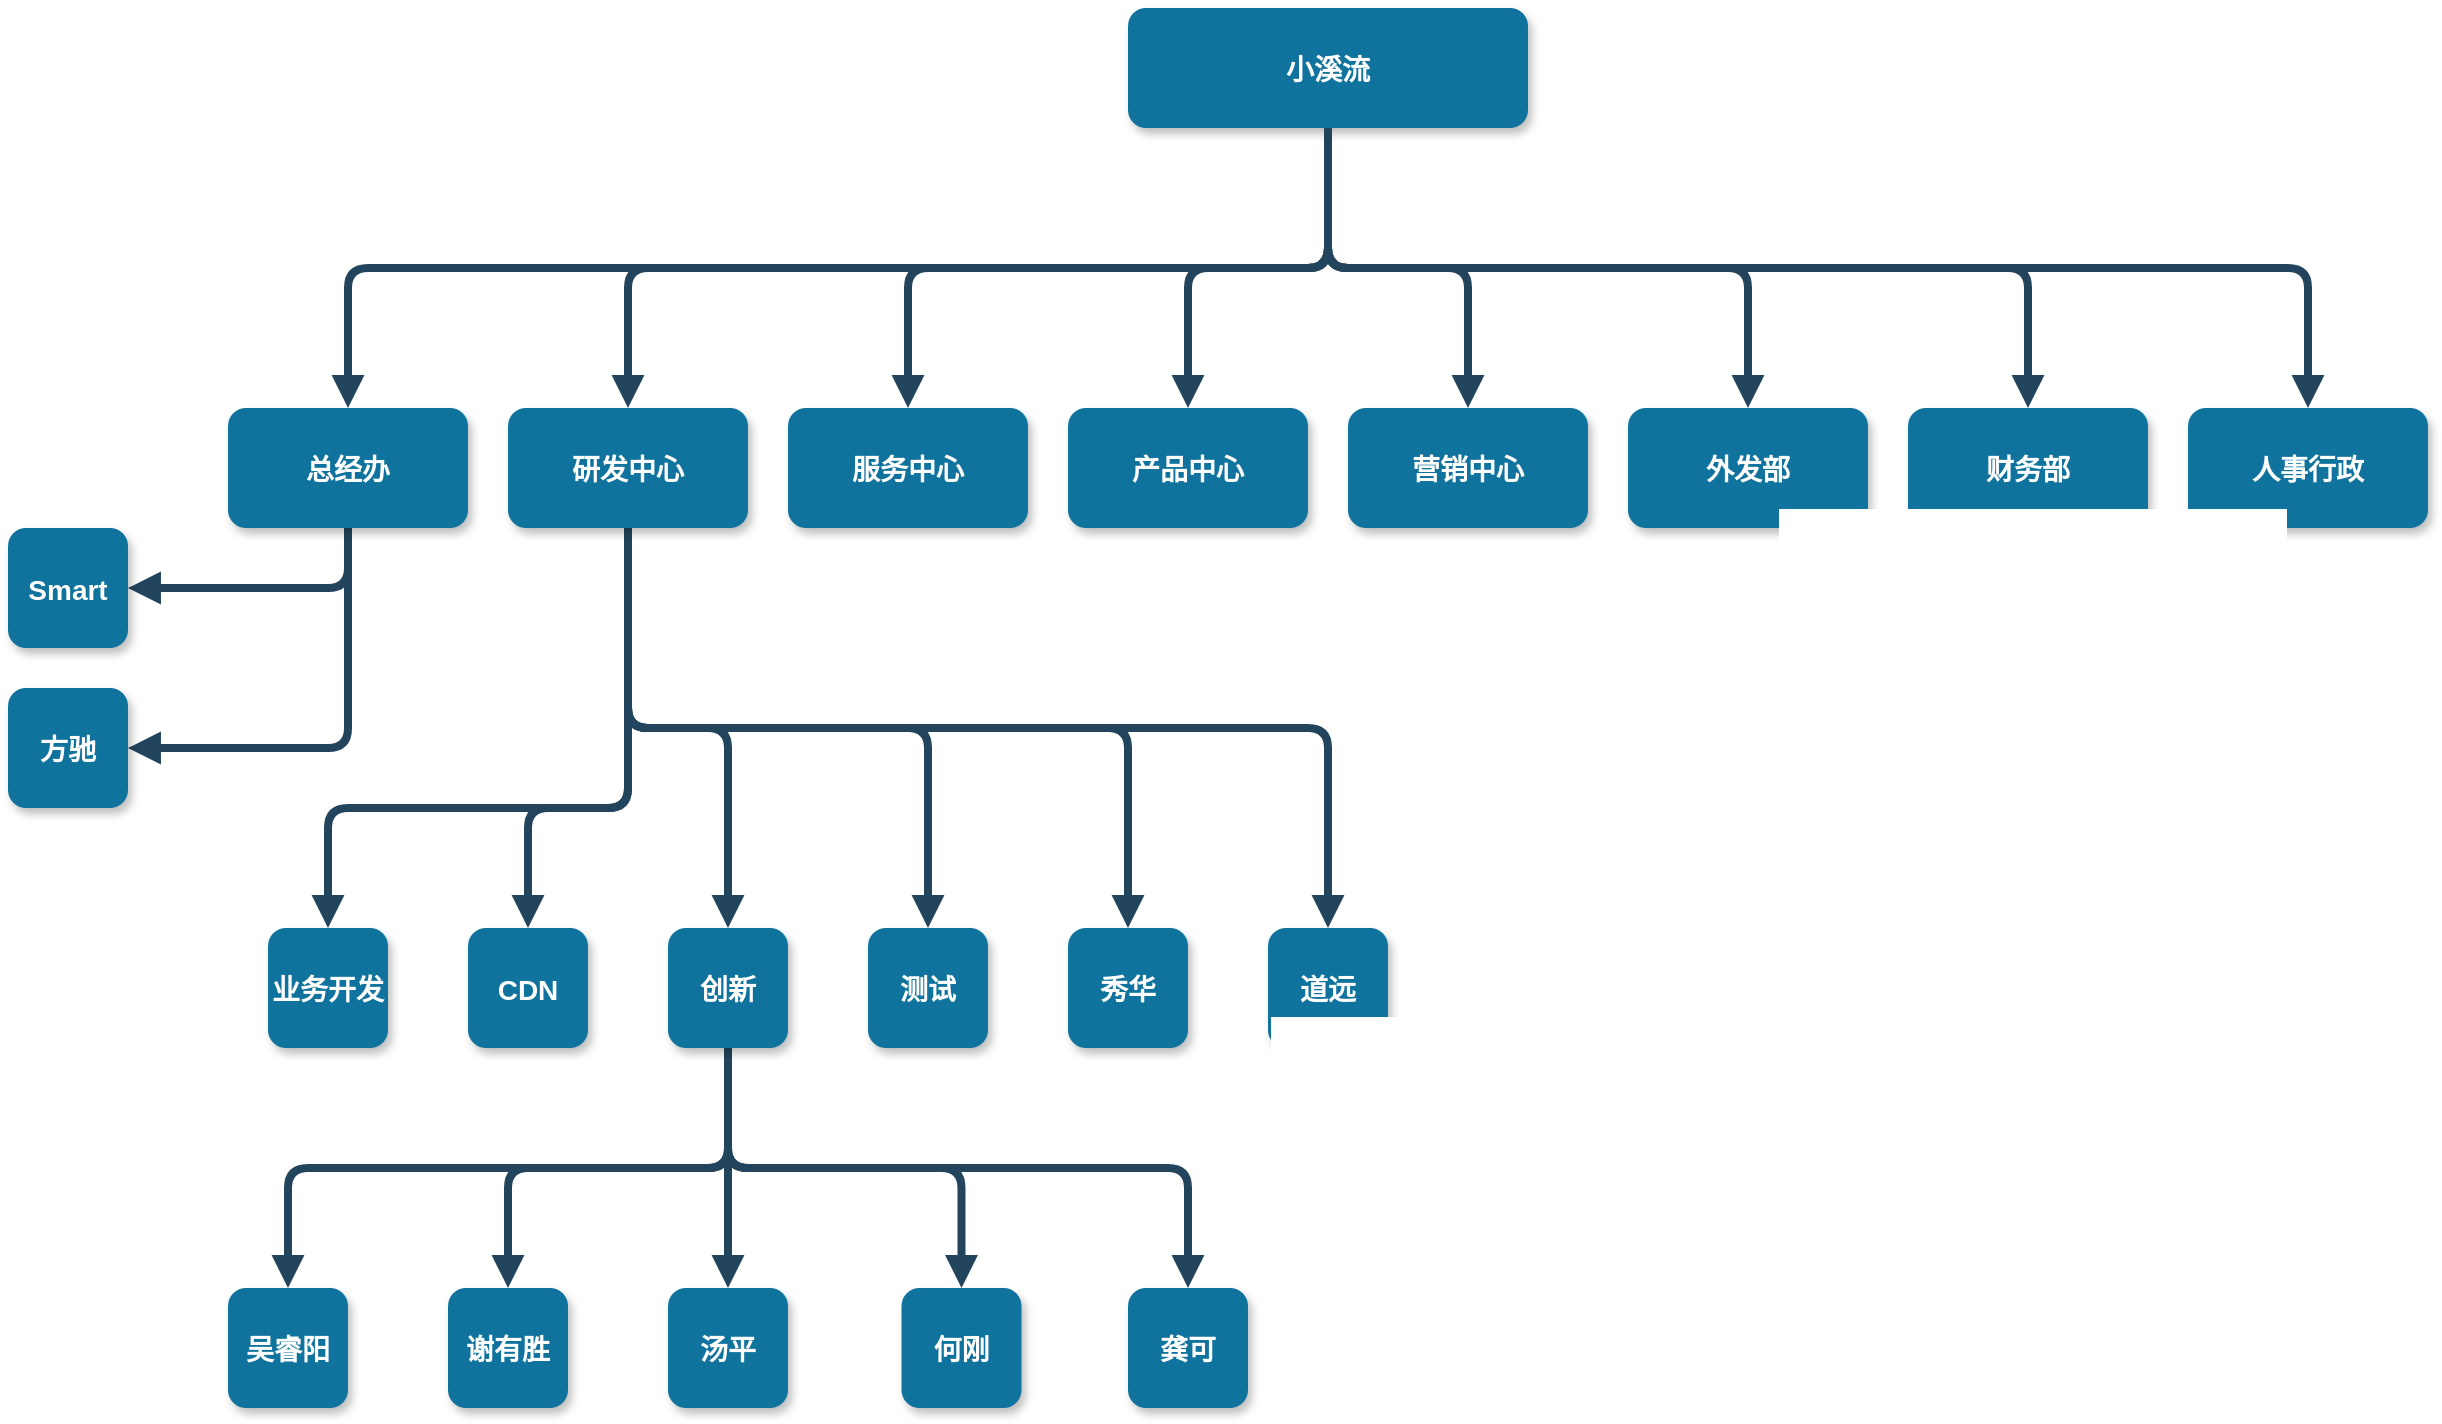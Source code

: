 <mxfile version="21.2.9" type="github">
  <diagram name="Page-1" id="97916047-d0de-89f5-080d-49f4d83e522f">
    <mxGraphModel dx="1379" dy="756" grid="1" gridSize="10" guides="1" tooltips="1" connect="1" arrows="1" fold="1" page="1" pageScale="1.5" pageWidth="1169" pageHeight="827" background="none" math="0" shadow="0">
      <root>
        <mxCell id="0" />
        <mxCell id="1" parent="0" />
        <mxCell id="2" value="小溪流" style="rounded=1;fillColor=#10739E;strokeColor=none;shadow=1;gradientColor=none;fontStyle=1;fontColor=#FFFFFF;fontSize=14;" parent="1" vertex="1">
          <mxGeometry x="960" y="170" width="200" height="60" as="geometry" />
        </mxCell>
        <mxCell id="29" value="" style="edgeStyle=elbowEdgeStyle;elbow=vertical;strokeWidth=4;endArrow=block;endFill=1;fontStyle=1;strokeColor=#23445D;entryX=0.5;entryY=0;entryDx=0;entryDy=0;" parent="1" source="2" target="vN53YwSDx1gjcHLbSxnD-55" edge="1">
          <mxGeometry x="22" y="165.5" width="100" height="100" as="geometry">
            <mxPoint x="22" y="265.5" as="sourcePoint" />
            <mxPoint x="772" y="345.5" as="targetPoint" />
          </mxGeometry>
        </mxCell>
        <mxCell id="vN53YwSDx1gjcHLbSxnD-79" style="shape=connector;rounded=1;orthogonalLoop=1;jettySize=auto;html=1;exitX=0.5;exitY=1;exitDx=0;exitDy=0;entryX=1;entryY=0.5;entryDx=0;entryDy=0;labelBackgroundColor=default;strokeColor=#23445D;strokeWidth=4;fontFamily=Helvetica;fontSize=11;fontColor=default;endArrow=block;endFill=1;edgeStyle=elbowEdgeStyle;elbow=vertical;" edge="1" parent="1" source="vN53YwSDx1gjcHLbSxnD-55" target="vN53YwSDx1gjcHLbSxnD-71">
          <mxGeometry relative="1" as="geometry">
            <Array as="points">
              <mxPoint x="520" y="460" />
            </Array>
          </mxGeometry>
        </mxCell>
        <mxCell id="vN53YwSDx1gjcHLbSxnD-80" style="edgeStyle=elbowEdgeStyle;shape=connector;rounded=1;orthogonalLoop=1;jettySize=auto;elbow=vertical;html=1;exitX=0.5;exitY=1;exitDx=0;exitDy=0;entryX=1;entryY=0.5;entryDx=0;entryDy=0;labelBackgroundColor=default;strokeColor=#23445D;strokeWidth=4;fontFamily=Helvetica;fontSize=11;fontColor=default;endArrow=block;endFill=1;" edge="1" parent="1" source="vN53YwSDx1gjcHLbSxnD-55" target="vN53YwSDx1gjcHLbSxnD-72">
          <mxGeometry relative="1" as="geometry">
            <Array as="points">
              <mxPoint x="520" y="540" />
            </Array>
          </mxGeometry>
        </mxCell>
        <mxCell id="vN53YwSDx1gjcHLbSxnD-55" value="总经办" style="rounded=1;fillColor=#10739E;strokeColor=none;shadow=1;gradientColor=none;fontStyle=1;fontColor=#FFFFFF;fontSize=14;" vertex="1" parent="1">
          <mxGeometry x="510" y="370" width="120" height="60" as="geometry" />
        </mxCell>
        <mxCell id="vN53YwSDx1gjcHLbSxnD-87" style="edgeStyle=elbowEdgeStyle;shape=connector;rounded=1;orthogonalLoop=1;jettySize=auto;elbow=vertical;html=1;exitX=0.5;exitY=1;exitDx=0;exitDy=0;labelBackgroundColor=default;strokeColor=#23445D;strokeWidth=4;fontFamily=Helvetica;fontSize=11;fontColor=default;endArrow=block;endFill=1;" edge="1" parent="1" source="vN53YwSDx1gjcHLbSxnD-56" target="vN53YwSDx1gjcHLbSxnD-78">
          <mxGeometry relative="1" as="geometry">
            <Array as="points">
              <mxPoint x="640" y="570" />
            </Array>
          </mxGeometry>
        </mxCell>
        <mxCell id="vN53YwSDx1gjcHLbSxnD-88" style="edgeStyle=elbowEdgeStyle;shape=connector;rounded=1;orthogonalLoop=1;jettySize=auto;elbow=vertical;html=1;exitX=0.5;exitY=1;exitDx=0;exitDy=0;labelBackgroundColor=default;strokeColor=#23445D;strokeWidth=4;fontFamily=Helvetica;fontSize=11;fontColor=default;endArrow=block;endFill=1;entryX=0.5;entryY=0;entryDx=0;entryDy=0;" edge="1" parent="1" source="vN53YwSDx1gjcHLbSxnD-56" target="vN53YwSDx1gjcHLbSxnD-81">
          <mxGeometry relative="1" as="geometry">
            <Array as="points">
              <mxPoint x="690" y="570" />
            </Array>
          </mxGeometry>
        </mxCell>
        <mxCell id="vN53YwSDx1gjcHLbSxnD-89" style="edgeStyle=elbowEdgeStyle;shape=connector;rounded=1;orthogonalLoop=1;jettySize=auto;elbow=vertical;html=1;exitX=0.5;exitY=1;exitDx=0;exitDy=0;entryX=0.5;entryY=0;entryDx=0;entryDy=0;labelBackgroundColor=default;strokeColor=#23445D;strokeWidth=4;fontFamily=Helvetica;fontSize=11;fontColor=default;endArrow=block;endFill=1;" edge="1" parent="1" source="vN53YwSDx1gjcHLbSxnD-56" target="vN53YwSDx1gjcHLbSxnD-82">
          <mxGeometry relative="1" as="geometry" />
        </mxCell>
        <mxCell id="vN53YwSDx1gjcHLbSxnD-90" style="edgeStyle=elbowEdgeStyle;shape=connector;rounded=1;orthogonalLoop=1;jettySize=auto;elbow=vertical;html=1;exitX=0.5;exitY=1;exitDx=0;exitDy=0;labelBackgroundColor=default;strokeColor=#23445D;strokeWidth=4;fontFamily=Helvetica;fontSize=11;fontColor=default;endArrow=block;endFill=1;" edge="1" parent="1" source="vN53YwSDx1gjcHLbSxnD-56" target="vN53YwSDx1gjcHLbSxnD-83">
          <mxGeometry relative="1" as="geometry" />
        </mxCell>
        <mxCell id="vN53YwSDx1gjcHLbSxnD-93" style="edgeStyle=elbowEdgeStyle;shape=connector;rounded=1;orthogonalLoop=1;jettySize=auto;elbow=vertical;html=1;exitX=0.5;exitY=1;exitDx=0;exitDy=0;entryX=0.5;entryY=0;entryDx=0;entryDy=0;labelBackgroundColor=default;strokeColor=#23445D;strokeWidth=4;fontFamily=Helvetica;fontSize=11;fontColor=default;endArrow=block;endFill=1;" edge="1" parent="1" source="vN53YwSDx1gjcHLbSxnD-56" target="vN53YwSDx1gjcHLbSxnD-91">
          <mxGeometry relative="1" as="geometry" />
        </mxCell>
        <mxCell id="vN53YwSDx1gjcHLbSxnD-94" style="edgeStyle=elbowEdgeStyle;shape=connector;rounded=1;orthogonalLoop=1;jettySize=auto;elbow=vertical;html=1;exitX=0.5;exitY=1;exitDx=0;exitDy=0;labelBackgroundColor=default;strokeColor=#23445D;strokeWidth=4;fontFamily=Helvetica;fontSize=11;fontColor=default;endArrow=block;endFill=1;" edge="1" parent="1" source="vN53YwSDx1gjcHLbSxnD-56" target="vN53YwSDx1gjcHLbSxnD-92">
          <mxGeometry relative="1" as="geometry" />
        </mxCell>
        <mxCell id="vN53YwSDx1gjcHLbSxnD-56" value="研发中心" style="rounded=1;fillColor=#10739E;strokeColor=none;shadow=1;gradientColor=none;fontStyle=1;fontColor=#FFFFFF;fontSize=14;" vertex="1" parent="1">
          <mxGeometry x="650" y="370" width="120" height="60" as="geometry" />
        </mxCell>
        <mxCell id="vN53YwSDx1gjcHLbSxnD-57" value="营销中心" style="rounded=1;fillColor=#10739E;strokeColor=none;shadow=1;gradientColor=none;fontStyle=1;fontColor=#FFFFFF;fontSize=14;" vertex="1" parent="1">
          <mxGeometry x="1070" y="370" width="120" height="60" as="geometry" />
        </mxCell>
        <mxCell id="vN53YwSDx1gjcHLbSxnD-58" value="服务中心" style="rounded=1;fillColor=#10739E;strokeColor=none;shadow=1;gradientColor=none;fontStyle=1;fontColor=#FFFFFF;fontSize=14;" vertex="1" parent="1">
          <mxGeometry x="790" y="370" width="120" height="60" as="geometry" />
        </mxCell>
        <mxCell id="vN53YwSDx1gjcHLbSxnD-59" value="产品中心" style="rounded=1;fillColor=#10739E;strokeColor=none;shadow=1;gradientColor=none;fontStyle=1;fontColor=#FFFFFF;fontSize=14;" vertex="1" parent="1">
          <mxGeometry x="930" y="370" width="120" height="60" as="geometry" />
        </mxCell>
        <mxCell id="vN53YwSDx1gjcHLbSxnD-60" value="外发部" style="rounded=1;fillColor=#10739E;strokeColor=none;shadow=1;gradientColor=none;fontStyle=1;fontColor=#FFFFFF;fontSize=14;" vertex="1" parent="1">
          <mxGeometry x="1210" y="370" width="120" height="60" as="geometry" />
        </mxCell>
        <mxCell id="vN53YwSDx1gjcHLbSxnD-61" value="财务部" style="rounded=1;fillColor=#10739E;strokeColor=none;shadow=1;gradientColor=none;fontStyle=1;fontColor=#FFFFFF;fontSize=14;" vertex="1" parent="1">
          <mxGeometry x="1350" y="370" width="120" height="60" as="geometry" />
        </mxCell>
        <mxCell id="vN53YwSDx1gjcHLbSxnD-62" value="人事行政" style="rounded=1;fillColor=#10739E;strokeColor=none;shadow=1;gradientColor=none;fontStyle=1;fontColor=#FFFFFF;fontSize=14;" vertex="1" parent="1">
          <mxGeometry x="1490" y="370" width="120" height="60" as="geometry" />
        </mxCell>
        <mxCell id="vN53YwSDx1gjcHLbSxnD-64" value="" style="edgeStyle=elbowEdgeStyle;elbow=vertical;strokeWidth=4;endArrow=block;endFill=1;fontStyle=1;strokeColor=#23445D;entryX=0.5;entryY=0;entryDx=0;entryDy=0;exitX=0.5;exitY=1;exitDx=0;exitDy=0;" edge="1" parent="1" source="2" target="vN53YwSDx1gjcHLbSxnD-56">
          <mxGeometry x="32" y="175.5" width="100" height="100" as="geometry">
            <mxPoint x="1140" y="240" as="sourcePoint" />
            <mxPoint x="580" y="380" as="targetPoint" />
          </mxGeometry>
        </mxCell>
        <mxCell id="vN53YwSDx1gjcHLbSxnD-65" value="" style="edgeStyle=elbowEdgeStyle;elbow=vertical;strokeWidth=4;endArrow=block;endFill=1;fontStyle=1;strokeColor=#23445D;entryX=0.5;entryY=0;entryDx=0;entryDy=0;exitX=0.5;exitY=1;exitDx=0;exitDy=0;" edge="1" parent="1" source="2" target="vN53YwSDx1gjcHLbSxnD-58">
          <mxGeometry x="42" y="185.5" width="100" height="100" as="geometry">
            <mxPoint x="1150" y="250" as="sourcePoint" />
            <mxPoint x="590" y="390" as="targetPoint" />
          </mxGeometry>
        </mxCell>
        <mxCell id="vN53YwSDx1gjcHLbSxnD-66" value="" style="edgeStyle=elbowEdgeStyle;elbow=vertical;strokeWidth=4;endArrow=block;endFill=1;fontStyle=1;strokeColor=#23445D;entryX=0.5;entryY=0;entryDx=0;entryDy=0;exitX=0.5;exitY=1;exitDx=0;exitDy=0;" edge="1" parent="1" source="2" target="vN53YwSDx1gjcHLbSxnD-59">
          <mxGeometry x="52" y="195.5" width="100" height="100" as="geometry">
            <mxPoint x="1160" y="260" as="sourcePoint" />
            <mxPoint x="600" y="400" as="targetPoint" />
          </mxGeometry>
        </mxCell>
        <mxCell id="vN53YwSDx1gjcHLbSxnD-67" value="" style="edgeStyle=elbowEdgeStyle;elbow=vertical;strokeWidth=4;endArrow=block;endFill=1;fontStyle=1;strokeColor=#23445D;entryX=0.5;entryY=0;entryDx=0;entryDy=0;exitX=0.5;exitY=1;exitDx=0;exitDy=0;" edge="1" parent="1" source="2" target="vN53YwSDx1gjcHLbSxnD-57">
          <mxGeometry x="62" y="205.5" width="100" height="100" as="geometry">
            <mxPoint x="1130" y="230" as="sourcePoint" />
            <mxPoint x="610" y="410" as="targetPoint" />
          </mxGeometry>
        </mxCell>
        <mxCell id="vN53YwSDx1gjcHLbSxnD-68" value="" style="edgeStyle=elbowEdgeStyle;elbow=vertical;strokeWidth=4;endArrow=block;endFill=1;fontStyle=1;strokeColor=#23445D;entryX=0.5;entryY=0;entryDx=0;entryDy=0;exitX=0.5;exitY=1;exitDx=0;exitDy=0;" edge="1" parent="1" source="2" target="vN53YwSDx1gjcHLbSxnD-60">
          <mxGeometry x="72" y="215.5" width="100" height="100" as="geometry">
            <mxPoint x="1130" y="230" as="sourcePoint" />
            <mxPoint x="620" y="420" as="targetPoint" />
          </mxGeometry>
        </mxCell>
        <mxCell id="vN53YwSDx1gjcHLbSxnD-69" value="" style="edgeStyle=elbowEdgeStyle;elbow=vertical;strokeWidth=4;endArrow=block;endFill=1;fontStyle=1;strokeColor=#23445D;entryX=0.5;entryY=0;entryDx=0;entryDy=0;exitX=0.5;exitY=1;exitDx=0;exitDy=0;" edge="1" parent="1" source="2" target="vN53YwSDx1gjcHLbSxnD-61">
          <mxGeometry x="82" y="225.5" width="100" height="100" as="geometry">
            <mxPoint x="1130" y="230" as="sourcePoint" />
            <mxPoint x="630" y="430" as="targetPoint" />
          </mxGeometry>
        </mxCell>
        <mxCell id="vN53YwSDx1gjcHLbSxnD-70" value="" style="edgeStyle=elbowEdgeStyle;elbow=vertical;strokeWidth=4;endArrow=block;endFill=1;fontStyle=1;strokeColor=#23445D;exitX=0.5;exitY=1;exitDx=0;exitDy=0;" edge="1" parent="1" source="2" target="vN53YwSDx1gjcHLbSxnD-62">
          <mxGeometry x="92" y="235.5" width="100" height="100" as="geometry">
            <mxPoint x="1130" y="230" as="sourcePoint" />
            <mxPoint x="640" y="440" as="targetPoint" />
          </mxGeometry>
        </mxCell>
        <mxCell id="vN53YwSDx1gjcHLbSxnD-71" value="Smart" style="rounded=1;fillColor=#10739E;strokeColor=none;shadow=1;gradientColor=none;fontStyle=1;fontColor=#FFFFFF;fontSize=14;" vertex="1" parent="1">
          <mxGeometry x="400" y="430" width="60" height="60" as="geometry" />
        </mxCell>
        <mxCell id="vN53YwSDx1gjcHLbSxnD-72" value="方驰" style="rounded=1;fillColor=#10739E;strokeColor=none;shadow=1;gradientColor=none;fontStyle=1;fontColor=#FFFFFF;fontSize=14;" vertex="1" parent="1">
          <mxGeometry x="400" y="510" width="60" height="60" as="geometry" />
        </mxCell>
        <mxCell id="vN53YwSDx1gjcHLbSxnD-78" value="业务开发" style="rounded=1;fillColor=#10739E;strokeColor=none;shadow=1;gradientColor=none;fontStyle=1;fontColor=#FFFFFF;fontSize=14;" vertex="1" parent="1">
          <mxGeometry x="530" y="630" width="60" height="60" as="geometry" />
        </mxCell>
        <mxCell id="vN53YwSDx1gjcHLbSxnD-81" value="CDN" style="rounded=1;fillColor=#10739E;strokeColor=none;shadow=1;gradientColor=none;fontStyle=1;fontColor=#FFFFFF;fontSize=14;" vertex="1" parent="1">
          <mxGeometry x="630" y="630" width="60" height="60" as="geometry" />
        </mxCell>
        <mxCell id="vN53YwSDx1gjcHLbSxnD-100" style="edgeStyle=elbowEdgeStyle;shape=connector;rounded=1;orthogonalLoop=1;jettySize=auto;elbow=vertical;html=1;exitX=0.5;exitY=1;exitDx=0;exitDy=0;entryX=0.5;entryY=0;entryDx=0;entryDy=0;labelBackgroundColor=default;strokeColor=#23445D;strokeWidth=4;fontFamily=Helvetica;fontSize=11;fontColor=default;endArrow=block;endFill=1;" edge="1" parent="1" source="vN53YwSDx1gjcHLbSxnD-82" target="vN53YwSDx1gjcHLbSxnD-96">
          <mxGeometry relative="1" as="geometry" />
        </mxCell>
        <mxCell id="vN53YwSDx1gjcHLbSxnD-101" style="edgeStyle=elbowEdgeStyle;shape=connector;rounded=1;orthogonalLoop=1;jettySize=auto;elbow=vertical;html=1;exitX=0.5;exitY=1;exitDx=0;exitDy=0;entryX=0.5;entryY=0;entryDx=0;entryDy=0;labelBackgroundColor=default;strokeColor=#23445D;strokeWidth=4;fontFamily=Helvetica;fontSize=11;fontColor=default;endArrow=block;endFill=1;" edge="1" parent="1" source="vN53YwSDx1gjcHLbSxnD-82" target="vN53YwSDx1gjcHLbSxnD-95">
          <mxGeometry relative="1" as="geometry" />
        </mxCell>
        <mxCell id="vN53YwSDx1gjcHLbSxnD-102" style="edgeStyle=elbowEdgeStyle;shape=connector;rounded=1;orthogonalLoop=1;jettySize=auto;elbow=vertical;html=1;exitX=0.5;exitY=1;exitDx=0;exitDy=0;labelBackgroundColor=default;strokeColor=#23445D;strokeWidth=4;fontFamily=Helvetica;fontSize=11;fontColor=default;endArrow=block;endFill=1;" edge="1" parent="1" source="vN53YwSDx1gjcHLbSxnD-82" target="vN53YwSDx1gjcHLbSxnD-99">
          <mxGeometry relative="1" as="geometry" />
        </mxCell>
        <mxCell id="vN53YwSDx1gjcHLbSxnD-103" style="edgeStyle=elbowEdgeStyle;shape=connector;rounded=1;orthogonalLoop=1;jettySize=auto;elbow=vertical;html=1;exitX=0.5;exitY=1;exitDx=0;exitDy=0;labelBackgroundColor=default;strokeColor=#23445D;strokeWidth=4;fontFamily=Helvetica;fontSize=11;fontColor=default;endArrow=block;endFill=1;" edge="1" parent="1" source="vN53YwSDx1gjcHLbSxnD-82" target="vN53YwSDx1gjcHLbSxnD-97">
          <mxGeometry relative="1" as="geometry" />
        </mxCell>
        <mxCell id="vN53YwSDx1gjcHLbSxnD-104" style="edgeStyle=elbowEdgeStyle;shape=connector;rounded=1;orthogonalLoop=1;jettySize=auto;elbow=vertical;html=1;exitX=0.5;exitY=1;exitDx=0;exitDy=0;entryX=0.5;entryY=0;entryDx=0;entryDy=0;labelBackgroundColor=default;strokeColor=#23445D;strokeWidth=4;fontFamily=Helvetica;fontSize=11;fontColor=default;endArrow=block;endFill=1;" edge="1" parent="1" source="vN53YwSDx1gjcHLbSxnD-82" target="vN53YwSDx1gjcHLbSxnD-98">
          <mxGeometry relative="1" as="geometry" />
        </mxCell>
        <mxCell id="vN53YwSDx1gjcHLbSxnD-82" value="创新" style="rounded=1;fillColor=#10739E;strokeColor=none;shadow=1;gradientColor=none;fontStyle=1;fontColor=#FFFFFF;fontSize=14;" vertex="1" parent="1">
          <mxGeometry x="730" y="630" width="60" height="60" as="geometry" />
        </mxCell>
        <mxCell id="vN53YwSDx1gjcHLbSxnD-83" value="测试" style="rounded=1;fillColor=#10739E;strokeColor=none;shadow=1;gradientColor=none;fontStyle=1;fontColor=#FFFFFF;fontSize=14;" vertex="1" parent="1">
          <mxGeometry x="830" y="630" width="60" height="60" as="geometry" />
        </mxCell>
        <mxCell id="vN53YwSDx1gjcHLbSxnD-91" value="秀华" style="rounded=1;fillColor=#10739E;strokeColor=none;shadow=1;gradientColor=none;fontStyle=1;fontColor=#FFFFFF;fontSize=14;" vertex="1" parent="1">
          <mxGeometry x="930" y="630" width="60" height="60" as="geometry" />
        </mxCell>
        <mxCell id="vN53YwSDx1gjcHLbSxnD-92" value="道远" style="rounded=1;fillColor=#10739E;strokeColor=none;shadow=1;gradientColor=none;fontStyle=1;fontColor=#FFFFFF;fontSize=14;" vertex="1" parent="1">
          <mxGeometry x="1030" y="630" width="60" height="60" as="geometry" />
        </mxCell>
        <mxCell id="vN53YwSDx1gjcHLbSxnD-95" value="谢有胜" style="rounded=1;fillColor=#10739E;strokeColor=none;shadow=1;gradientColor=none;fontStyle=1;fontColor=#FFFFFF;fontSize=14;" vertex="1" parent="1">
          <mxGeometry x="620" y="810" width="60" height="60" as="geometry" />
        </mxCell>
        <mxCell id="vN53YwSDx1gjcHLbSxnD-96" value="汤平" style="rounded=1;fillColor=#10739E;strokeColor=none;shadow=1;gradientColor=none;fontStyle=1;fontColor=#FFFFFF;fontSize=14;" vertex="1" parent="1">
          <mxGeometry x="730" y="810" width="60" height="60" as="geometry" />
        </mxCell>
        <mxCell id="vN53YwSDx1gjcHLbSxnD-97" value="何刚" style="rounded=1;fillColor=#10739E;strokeColor=none;shadow=1;gradientColor=none;fontStyle=1;fontColor=#FFFFFF;fontSize=14;" vertex="1" parent="1">
          <mxGeometry x="846.75" y="810" width="60" height="60" as="geometry" />
        </mxCell>
        <mxCell id="vN53YwSDx1gjcHLbSxnD-98" value="龚可" style="rounded=1;fillColor=#10739E;strokeColor=none;shadow=1;gradientColor=none;fontStyle=1;fontColor=#FFFFFF;fontSize=14;" vertex="1" parent="1">
          <mxGeometry x="960" y="810" width="60" height="60" as="geometry" />
        </mxCell>
        <mxCell id="vN53YwSDx1gjcHLbSxnD-99" value="吴睿阳" style="rounded=1;fillColor=#10739E;strokeColor=none;shadow=1;gradientColor=none;fontStyle=1;fontColor=#FFFFFF;fontSize=14;" vertex="1" parent="1">
          <mxGeometry x="510" y="810" width="60" height="60" as="geometry" />
        </mxCell>
      </root>
    </mxGraphModel>
  </diagram>
</mxfile>
